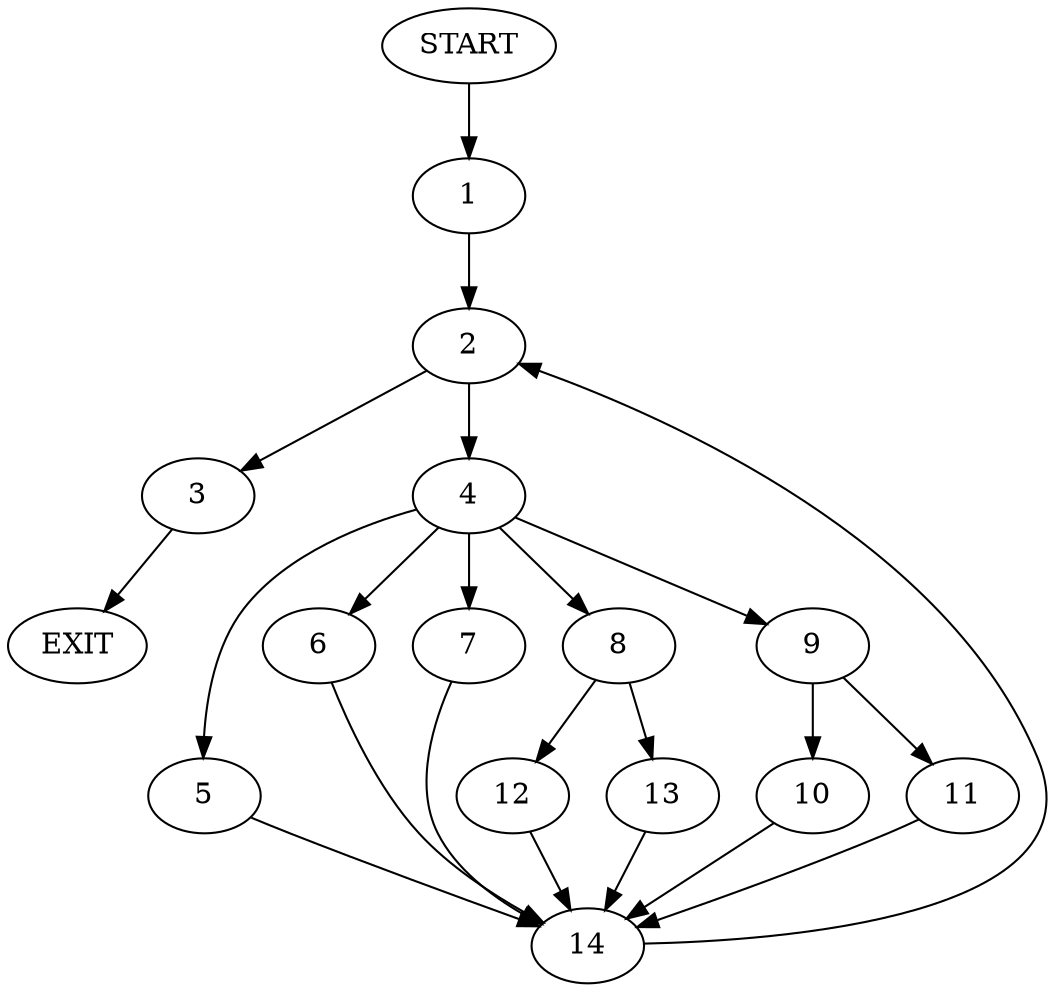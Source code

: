 digraph {
0 [label="START"]
15 [label="EXIT"]
0 -> 1
1 -> 2
2 -> 3
2 -> 4
4 -> 5
4 -> 6
4 -> 7
4 -> 8
4 -> 9
3 -> 15
9 -> 10
9 -> 11
8 -> 12
8 -> 13
6 -> 14
5 -> 14
7 -> 14
14 -> 2
10 -> 14
11 -> 14
13 -> 14
12 -> 14
}
